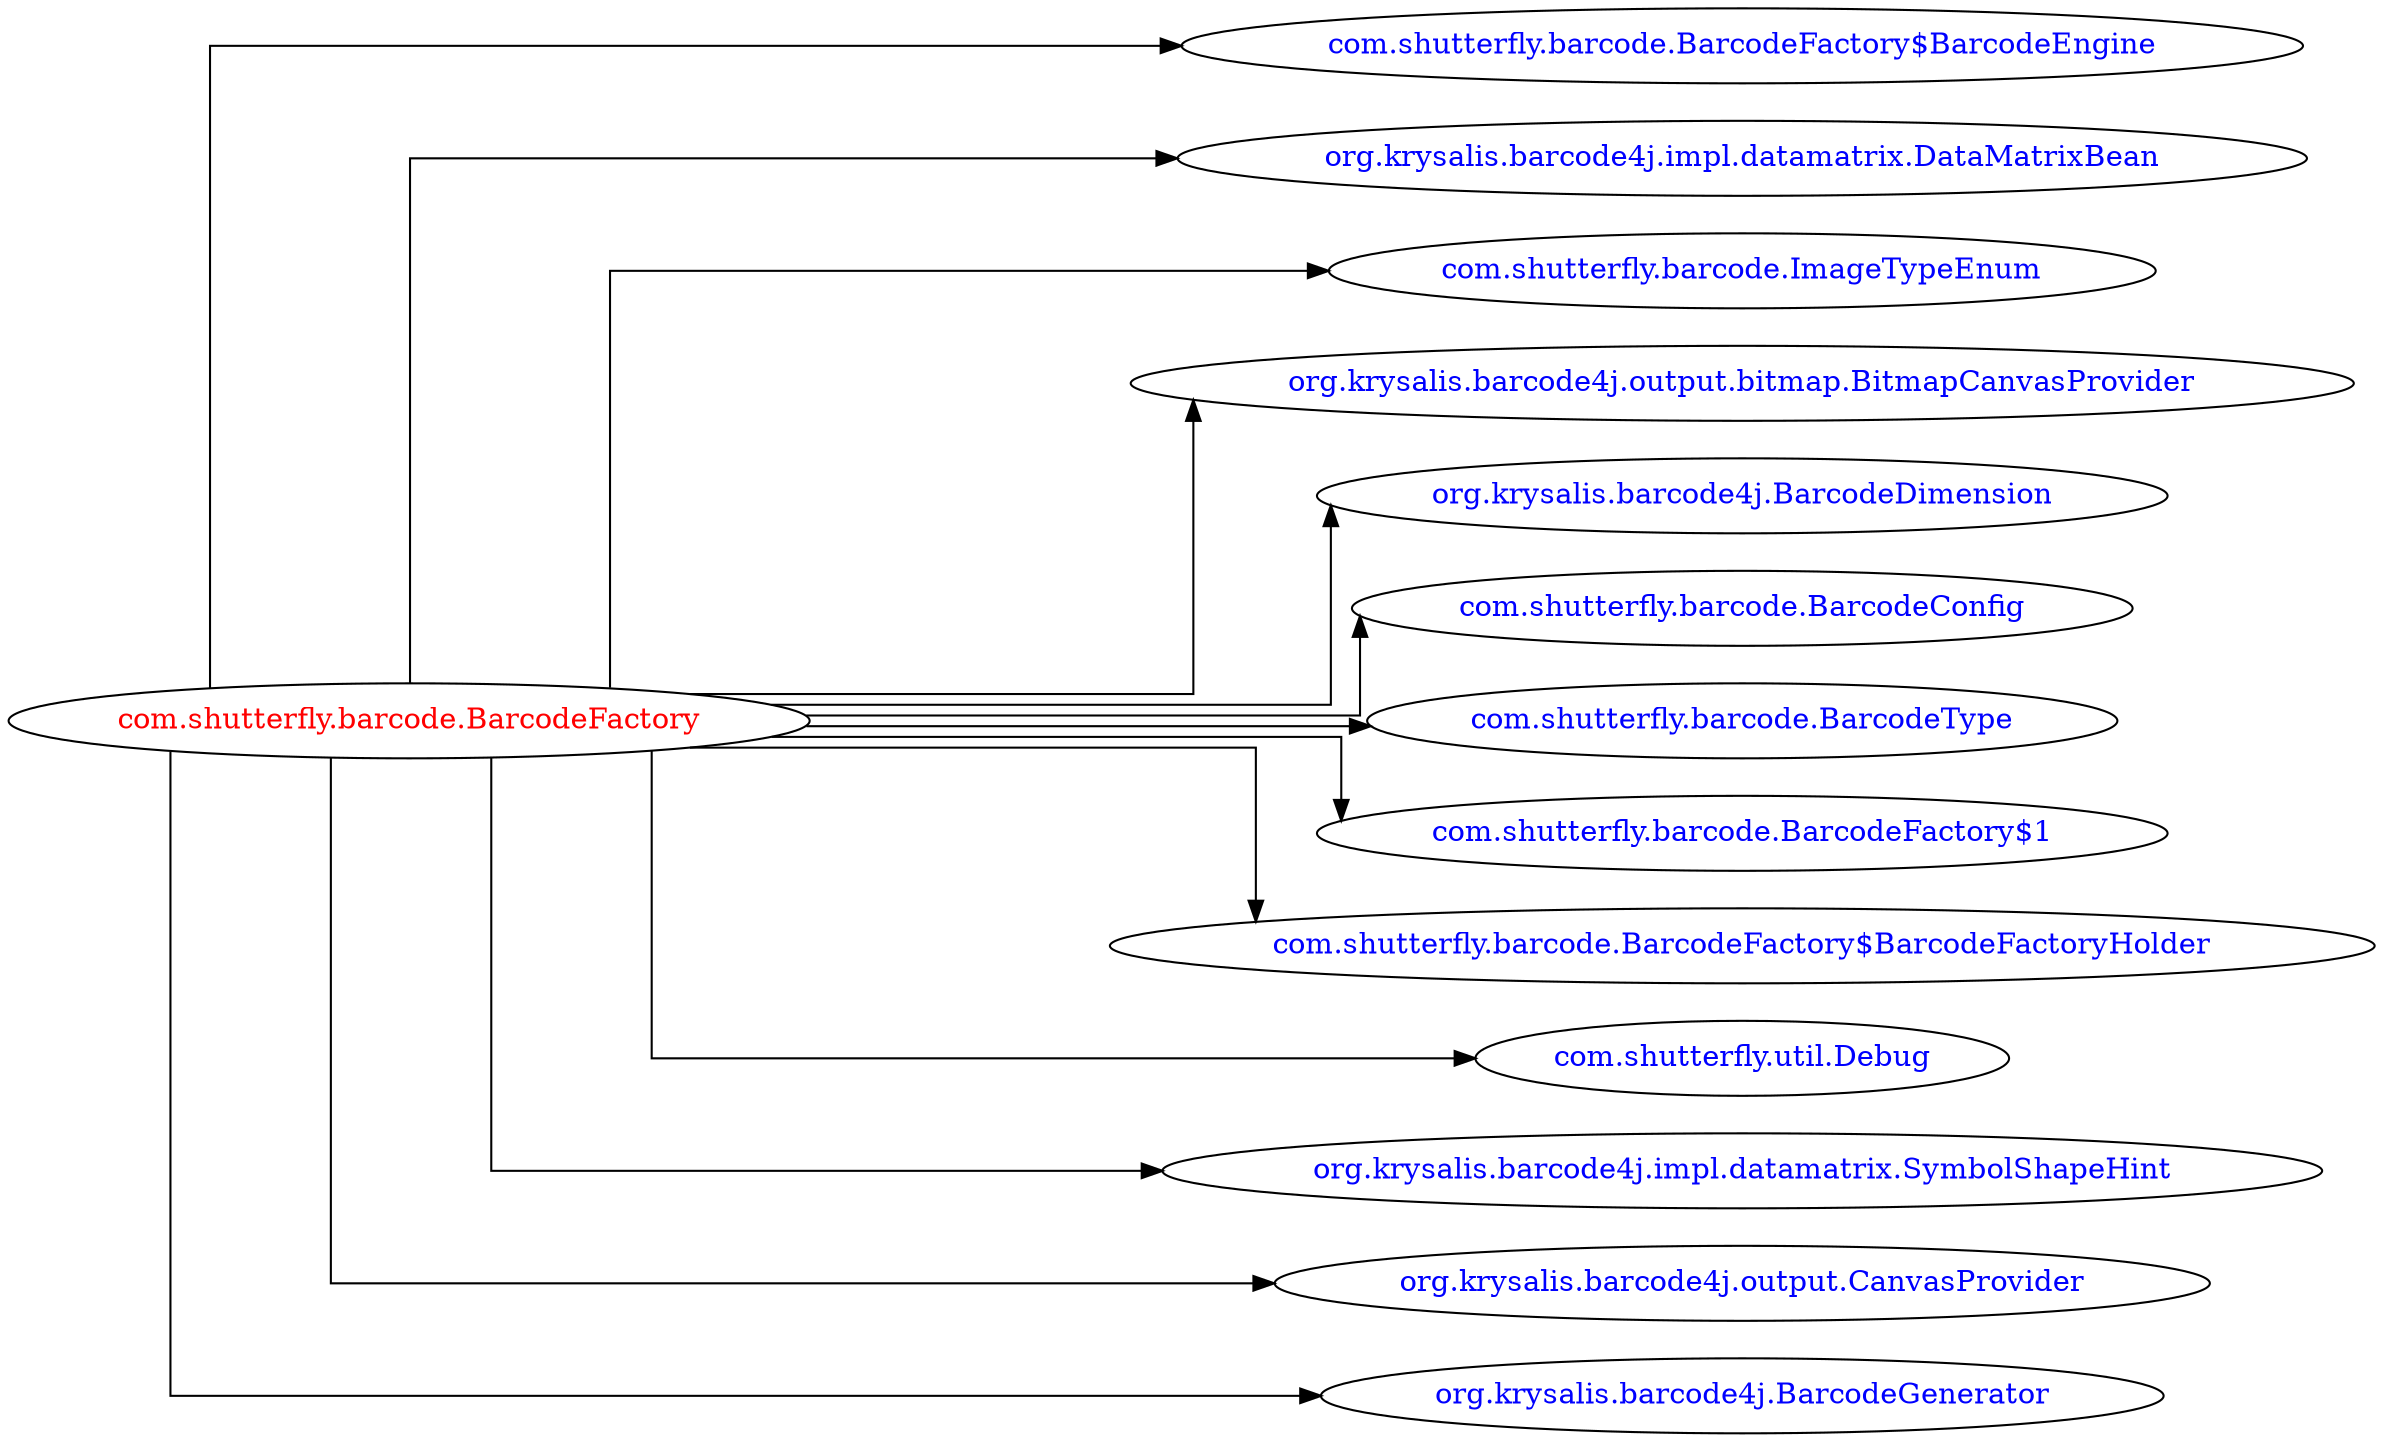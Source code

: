 digraph dependencyGraph {
 concentrate=true;
 ranksep="2.0";
 rankdir="LR"; 
 splines="ortho";
"com.shutterfly.barcode.BarcodeFactory" [fontcolor="red"];
"com.shutterfly.barcode.BarcodeFactory$BarcodeEngine" [ fontcolor="blue" ];
"com.shutterfly.barcode.BarcodeFactory"->"com.shutterfly.barcode.BarcodeFactory$BarcodeEngine";
"org.krysalis.barcode4j.impl.datamatrix.DataMatrixBean" [ fontcolor="blue" ];
"com.shutterfly.barcode.BarcodeFactory"->"org.krysalis.barcode4j.impl.datamatrix.DataMatrixBean";
"com.shutterfly.barcode.ImageTypeEnum" [ fontcolor="blue" ];
"com.shutterfly.barcode.BarcodeFactory"->"com.shutterfly.barcode.ImageTypeEnum";
"org.krysalis.barcode4j.output.bitmap.BitmapCanvasProvider" [ fontcolor="blue" ];
"com.shutterfly.barcode.BarcodeFactory"->"org.krysalis.barcode4j.output.bitmap.BitmapCanvasProvider";
"org.krysalis.barcode4j.BarcodeDimension" [ fontcolor="blue" ];
"com.shutterfly.barcode.BarcodeFactory"->"org.krysalis.barcode4j.BarcodeDimension";
"com.shutterfly.barcode.BarcodeConfig" [ fontcolor="blue" ];
"com.shutterfly.barcode.BarcodeFactory"->"com.shutterfly.barcode.BarcodeConfig";
"com.shutterfly.barcode.BarcodeType" [ fontcolor="blue" ];
"com.shutterfly.barcode.BarcodeFactory"->"com.shutterfly.barcode.BarcodeType";
"com.shutterfly.barcode.BarcodeFactory$1" [ fontcolor="blue" ];
"com.shutterfly.barcode.BarcodeFactory"->"com.shutterfly.barcode.BarcodeFactory$1";
"com.shutterfly.barcode.BarcodeFactory$BarcodeFactoryHolder" [ fontcolor="blue" ];
"com.shutterfly.barcode.BarcodeFactory"->"com.shutterfly.barcode.BarcodeFactory$BarcodeFactoryHolder";
"com.shutterfly.util.Debug" [ fontcolor="blue" ];
"com.shutterfly.barcode.BarcodeFactory"->"com.shutterfly.util.Debug";
"org.krysalis.barcode4j.impl.datamatrix.SymbolShapeHint" [ fontcolor="blue" ];
"com.shutterfly.barcode.BarcodeFactory"->"org.krysalis.barcode4j.impl.datamatrix.SymbolShapeHint";
"org.krysalis.barcode4j.output.CanvasProvider" [ fontcolor="blue" ];
"com.shutterfly.barcode.BarcodeFactory"->"org.krysalis.barcode4j.output.CanvasProvider";
"org.krysalis.barcode4j.BarcodeGenerator" [ fontcolor="blue" ];
"com.shutterfly.barcode.BarcodeFactory"->"org.krysalis.barcode4j.BarcodeGenerator";
}